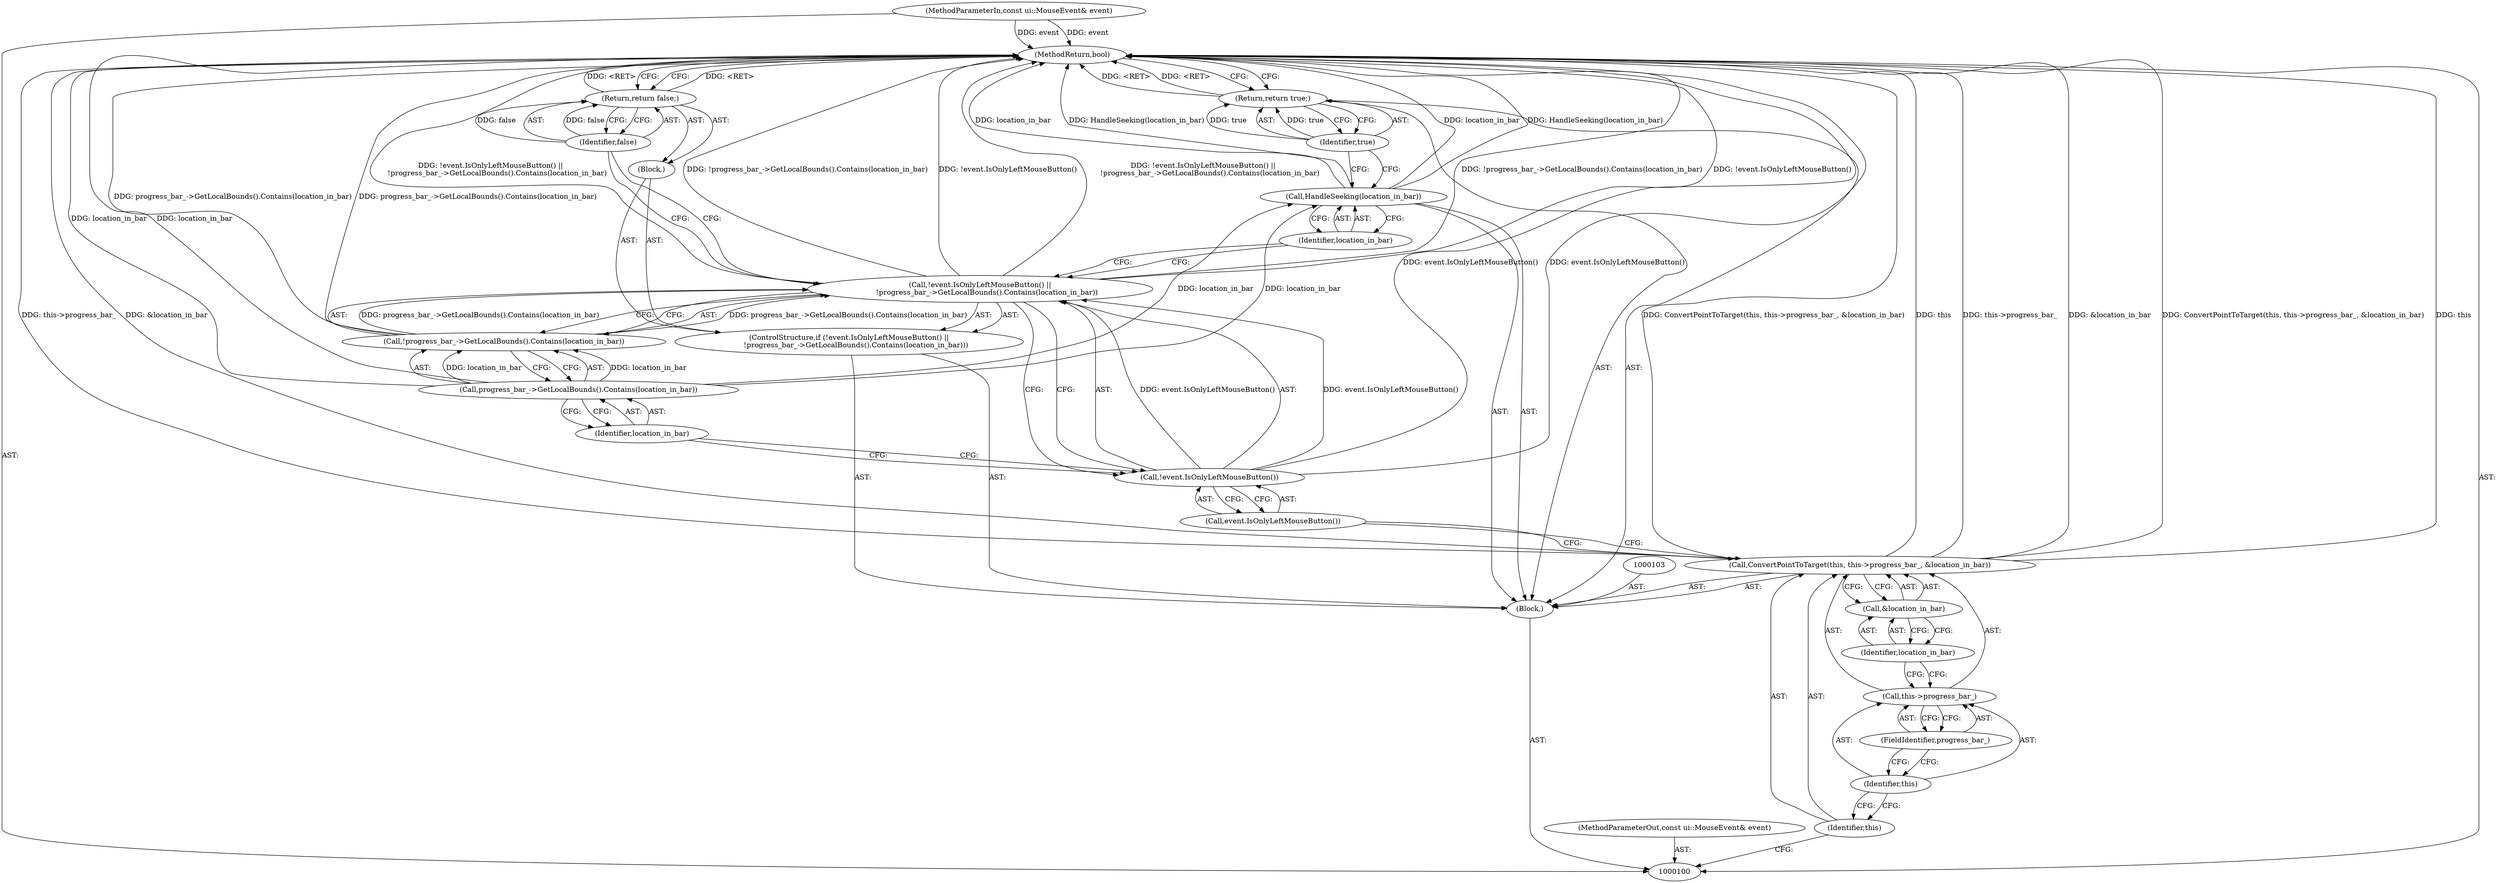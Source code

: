 digraph "1_Chrome_c25b198675380f713a56649c857b4367601d4a3d_10" {
"1000125" [label="(MethodReturn,bool)"];
"1000101" [label="(MethodParameterIn,const ui::MouseEvent& event)"];
"1000167" [label="(MethodParameterOut,const ui::MouseEvent& event)"];
"1000102" [label="(Block,)"];
"1000124" [label="(Identifier,true)"];
"1000123" [label="(Return,return true;)"];
"1000104" [label="(Call,ConvertPointToTarget(this, this->progress_bar_, &location_in_bar))"];
"1000105" [label="(Identifier,this)"];
"1000106" [label="(Call,this->progress_bar_)"];
"1000107" [label="(Identifier,this)"];
"1000108" [label="(FieldIdentifier,progress_bar_)"];
"1000109" [label="(Call,&location_in_bar)"];
"1000110" [label="(Identifier,location_in_bar)"];
"1000111" [label="(ControlStructure,if (!event.IsOnlyLeftMouseButton() ||\n      !progress_bar_->GetLocalBounds().Contains(location_in_bar)))"];
"1000112" [label="(Call,!event.IsOnlyLeftMouseButton() ||\n      !progress_bar_->GetLocalBounds().Contains(location_in_bar))"];
"1000113" [label="(Call,!event.IsOnlyLeftMouseButton())"];
"1000114" [label="(Call,event.IsOnlyLeftMouseButton())"];
"1000117" [label="(Identifier,location_in_bar)"];
"1000115" [label="(Call,!progress_bar_->GetLocalBounds().Contains(location_in_bar))"];
"1000118" [label="(Block,)"];
"1000116" [label="(Call,progress_bar_->GetLocalBounds().Contains(location_in_bar))"];
"1000120" [label="(Identifier,false)"];
"1000119" [label="(Return,return false;)"];
"1000122" [label="(Identifier,location_in_bar)"];
"1000121" [label="(Call,HandleSeeking(location_in_bar))"];
"1000125" -> "1000100"  [label="AST: "];
"1000125" -> "1000119"  [label="CFG: "];
"1000125" -> "1000123"  [label="CFG: "];
"1000119" -> "1000125"  [label="DDG: <RET>"];
"1000116" -> "1000125"  [label="DDG: location_in_bar"];
"1000104" -> "1000125"  [label="DDG: ConvertPointToTarget(this, this->progress_bar_, &location_in_bar)"];
"1000104" -> "1000125"  [label="DDG: this"];
"1000104" -> "1000125"  [label="DDG: this->progress_bar_"];
"1000104" -> "1000125"  [label="DDG: &location_in_bar"];
"1000113" -> "1000125"  [label="DDG: event.IsOnlyLeftMouseButton()"];
"1000112" -> "1000125"  [label="DDG: !event.IsOnlyLeftMouseButton() ||\n      !progress_bar_->GetLocalBounds().Contains(location_in_bar)"];
"1000112" -> "1000125"  [label="DDG: !progress_bar_->GetLocalBounds().Contains(location_in_bar)"];
"1000112" -> "1000125"  [label="DDG: !event.IsOnlyLeftMouseButton()"];
"1000121" -> "1000125"  [label="DDG: location_in_bar"];
"1000121" -> "1000125"  [label="DDG: HandleSeeking(location_in_bar)"];
"1000115" -> "1000125"  [label="DDG: progress_bar_->GetLocalBounds().Contains(location_in_bar)"];
"1000101" -> "1000125"  [label="DDG: event"];
"1000123" -> "1000125"  [label="DDG: <RET>"];
"1000101" -> "1000100"  [label="AST: "];
"1000101" -> "1000125"  [label="DDG: event"];
"1000167" -> "1000100"  [label="AST: "];
"1000102" -> "1000100"  [label="AST: "];
"1000103" -> "1000102"  [label="AST: "];
"1000104" -> "1000102"  [label="AST: "];
"1000111" -> "1000102"  [label="AST: "];
"1000121" -> "1000102"  [label="AST: "];
"1000123" -> "1000102"  [label="AST: "];
"1000124" -> "1000123"  [label="AST: "];
"1000124" -> "1000121"  [label="CFG: "];
"1000123" -> "1000124"  [label="CFG: "];
"1000124" -> "1000123"  [label="DDG: true"];
"1000123" -> "1000102"  [label="AST: "];
"1000123" -> "1000124"  [label="CFG: "];
"1000124" -> "1000123"  [label="AST: "];
"1000125" -> "1000123"  [label="CFG: "];
"1000123" -> "1000125"  [label="DDG: <RET>"];
"1000124" -> "1000123"  [label="DDG: true"];
"1000104" -> "1000102"  [label="AST: "];
"1000104" -> "1000109"  [label="CFG: "];
"1000105" -> "1000104"  [label="AST: "];
"1000106" -> "1000104"  [label="AST: "];
"1000109" -> "1000104"  [label="AST: "];
"1000114" -> "1000104"  [label="CFG: "];
"1000104" -> "1000125"  [label="DDG: ConvertPointToTarget(this, this->progress_bar_, &location_in_bar)"];
"1000104" -> "1000125"  [label="DDG: this"];
"1000104" -> "1000125"  [label="DDG: this->progress_bar_"];
"1000104" -> "1000125"  [label="DDG: &location_in_bar"];
"1000105" -> "1000104"  [label="AST: "];
"1000105" -> "1000100"  [label="CFG: "];
"1000107" -> "1000105"  [label="CFG: "];
"1000106" -> "1000104"  [label="AST: "];
"1000106" -> "1000108"  [label="CFG: "];
"1000107" -> "1000106"  [label="AST: "];
"1000108" -> "1000106"  [label="AST: "];
"1000110" -> "1000106"  [label="CFG: "];
"1000107" -> "1000106"  [label="AST: "];
"1000107" -> "1000105"  [label="CFG: "];
"1000108" -> "1000107"  [label="CFG: "];
"1000108" -> "1000106"  [label="AST: "];
"1000108" -> "1000107"  [label="CFG: "];
"1000106" -> "1000108"  [label="CFG: "];
"1000109" -> "1000104"  [label="AST: "];
"1000109" -> "1000110"  [label="CFG: "];
"1000110" -> "1000109"  [label="AST: "];
"1000104" -> "1000109"  [label="CFG: "];
"1000110" -> "1000109"  [label="AST: "];
"1000110" -> "1000106"  [label="CFG: "];
"1000109" -> "1000110"  [label="CFG: "];
"1000111" -> "1000102"  [label="AST: "];
"1000112" -> "1000111"  [label="AST: "];
"1000118" -> "1000111"  [label="AST: "];
"1000112" -> "1000111"  [label="AST: "];
"1000112" -> "1000113"  [label="CFG: "];
"1000112" -> "1000115"  [label="CFG: "];
"1000113" -> "1000112"  [label="AST: "];
"1000115" -> "1000112"  [label="AST: "];
"1000120" -> "1000112"  [label="CFG: "];
"1000122" -> "1000112"  [label="CFG: "];
"1000112" -> "1000125"  [label="DDG: !event.IsOnlyLeftMouseButton() ||\n      !progress_bar_->GetLocalBounds().Contains(location_in_bar)"];
"1000112" -> "1000125"  [label="DDG: !progress_bar_->GetLocalBounds().Contains(location_in_bar)"];
"1000112" -> "1000125"  [label="DDG: !event.IsOnlyLeftMouseButton()"];
"1000113" -> "1000112"  [label="DDG: event.IsOnlyLeftMouseButton()"];
"1000115" -> "1000112"  [label="DDG: progress_bar_->GetLocalBounds().Contains(location_in_bar)"];
"1000113" -> "1000112"  [label="AST: "];
"1000113" -> "1000114"  [label="CFG: "];
"1000114" -> "1000113"  [label="AST: "];
"1000117" -> "1000113"  [label="CFG: "];
"1000112" -> "1000113"  [label="CFG: "];
"1000113" -> "1000125"  [label="DDG: event.IsOnlyLeftMouseButton()"];
"1000113" -> "1000112"  [label="DDG: event.IsOnlyLeftMouseButton()"];
"1000114" -> "1000113"  [label="AST: "];
"1000114" -> "1000104"  [label="CFG: "];
"1000113" -> "1000114"  [label="CFG: "];
"1000117" -> "1000116"  [label="AST: "];
"1000117" -> "1000113"  [label="CFG: "];
"1000116" -> "1000117"  [label="CFG: "];
"1000115" -> "1000112"  [label="AST: "];
"1000115" -> "1000116"  [label="CFG: "];
"1000116" -> "1000115"  [label="AST: "];
"1000112" -> "1000115"  [label="CFG: "];
"1000115" -> "1000125"  [label="DDG: progress_bar_->GetLocalBounds().Contains(location_in_bar)"];
"1000115" -> "1000112"  [label="DDG: progress_bar_->GetLocalBounds().Contains(location_in_bar)"];
"1000116" -> "1000115"  [label="DDG: location_in_bar"];
"1000118" -> "1000111"  [label="AST: "];
"1000119" -> "1000118"  [label="AST: "];
"1000116" -> "1000115"  [label="AST: "];
"1000116" -> "1000117"  [label="CFG: "];
"1000117" -> "1000116"  [label="AST: "];
"1000115" -> "1000116"  [label="CFG: "];
"1000116" -> "1000125"  [label="DDG: location_in_bar"];
"1000116" -> "1000115"  [label="DDG: location_in_bar"];
"1000116" -> "1000121"  [label="DDG: location_in_bar"];
"1000120" -> "1000119"  [label="AST: "];
"1000120" -> "1000112"  [label="CFG: "];
"1000119" -> "1000120"  [label="CFG: "];
"1000120" -> "1000119"  [label="DDG: false"];
"1000119" -> "1000118"  [label="AST: "];
"1000119" -> "1000120"  [label="CFG: "];
"1000120" -> "1000119"  [label="AST: "];
"1000125" -> "1000119"  [label="CFG: "];
"1000119" -> "1000125"  [label="DDG: <RET>"];
"1000120" -> "1000119"  [label="DDG: false"];
"1000122" -> "1000121"  [label="AST: "];
"1000122" -> "1000112"  [label="CFG: "];
"1000121" -> "1000122"  [label="CFG: "];
"1000121" -> "1000102"  [label="AST: "];
"1000121" -> "1000122"  [label="CFG: "];
"1000122" -> "1000121"  [label="AST: "];
"1000124" -> "1000121"  [label="CFG: "];
"1000121" -> "1000125"  [label="DDG: location_in_bar"];
"1000121" -> "1000125"  [label="DDG: HandleSeeking(location_in_bar)"];
"1000116" -> "1000121"  [label="DDG: location_in_bar"];
}
